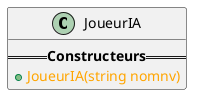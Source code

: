 @startuml
class JoueurIA{
    ==<b>Constructeurs</b>==
        +<color:orange>JoueurIA(string nomnv)</color>
}
@enduml
'fa7588559f65443f349c27d71d4a9233  src/JoueurIA.hpp
'b9d3f949baade38e5296a1cb4cbfe349  src/JoueurIA.cpp
